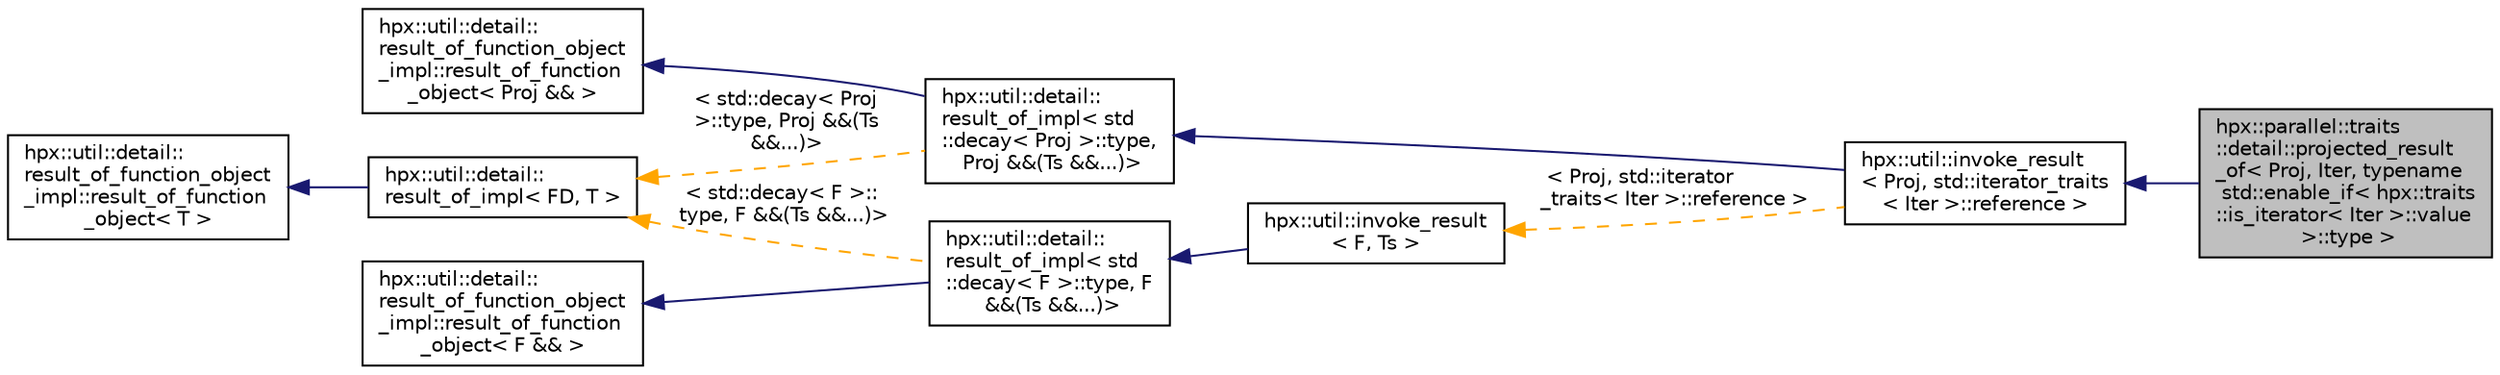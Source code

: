 digraph "hpx::parallel::traits::detail::projected_result_of&lt; Proj, Iter, typename std::enable_if&lt; hpx::traits::is_iterator&lt; Iter &gt;::value &gt;::type &gt;"
{
  edge [fontname="Helvetica",fontsize="10",labelfontname="Helvetica",labelfontsize="10"];
  node [fontname="Helvetica",fontsize="10",shape=record];
  rankdir="LR";
  Node9 [label="hpx::parallel::traits\l::detail::projected_result\l_of\< Proj, Iter, typename\l std::enable_if\< hpx::traits\l::is_iterator\< Iter \>::value\l \>::type \>",height=0.2,width=0.4,color="black", fillcolor="grey75", style="filled", fontcolor="black"];
  Node10 -> Node9 [dir="back",color="midnightblue",fontsize="10",style="solid",fontname="Helvetica"];
  Node10 [label="hpx::util::invoke_result\l\< Proj, std::iterator_traits\l\< Iter \>::reference \>",height=0.2,width=0.4,color="black", fillcolor="white", style="filled",URL="$d6/df1/structhpx_1_1util_1_1invoke__result.html"];
  Node11 -> Node10 [dir="back",color="midnightblue",fontsize="10",style="solid",fontname="Helvetica"];
  Node11 [label="hpx::util::detail::\lresult_of_impl\< std\l::decay\< Proj \>::type,\l Proj &&(Ts &&...)\>",height=0.2,width=0.4,color="black", fillcolor="white", style="filled",URL="$dc/dbd/structhpx_1_1util_1_1detail_1_1result__of__impl.html"];
  Node12 -> Node11 [dir="back",color="midnightblue",fontsize="10",style="solid",fontname="Helvetica"];
  Node12 [label="hpx::util::detail::\lresult_of_function_object\l_impl::result_of_function\l_object\< Proj && \>",height=0.2,width=0.4,color="black", fillcolor="white", style="filled",URL="$dc/db3/structhpx_1_1util_1_1detail_1_1result__of__function__object__impl_1_1result__of__function__object.html"];
  Node13 -> Node11 [dir="back",color="orange",fontsize="10",style="dashed",label=" \< std::decay\< Proj\l \>::type, Proj &&(Ts\l &&...)\>" ,fontname="Helvetica"];
  Node13 [label="hpx::util::detail::\lresult_of_impl\< FD, T \>",height=0.2,width=0.4,color="black", fillcolor="white", style="filled",URL="$dc/dbd/structhpx_1_1util_1_1detail_1_1result__of__impl.html"];
  Node14 -> Node13 [dir="back",color="midnightblue",fontsize="10",style="solid",fontname="Helvetica"];
  Node14 [label="hpx::util::detail::\lresult_of_function_object\l_impl::result_of_function\l_object\< T \>",height=0.2,width=0.4,color="black", fillcolor="white", style="filled",URL="$dc/db3/structhpx_1_1util_1_1detail_1_1result__of__function__object__impl_1_1result__of__function__object.html"];
  Node15 -> Node10 [dir="back",color="orange",fontsize="10",style="dashed",label=" \< Proj, std::iterator\l_traits\< Iter \>::reference \>" ,fontname="Helvetica"];
  Node15 [label="hpx::util::invoke_result\l\< F, Ts \>",height=0.2,width=0.4,color="black", fillcolor="white", style="filled",URL="$d6/df1/structhpx_1_1util_1_1invoke__result.html"];
  Node16 -> Node15 [dir="back",color="midnightblue",fontsize="10",style="solid",fontname="Helvetica"];
  Node16 [label="hpx::util::detail::\lresult_of_impl\< std\l::decay\< F \>::type, F\l &&(Ts &&...)\>",height=0.2,width=0.4,color="black", fillcolor="white", style="filled",URL="$dc/dbd/structhpx_1_1util_1_1detail_1_1result__of__impl.html"];
  Node17 -> Node16 [dir="back",color="midnightblue",fontsize="10",style="solid",fontname="Helvetica"];
  Node17 [label="hpx::util::detail::\lresult_of_function_object\l_impl::result_of_function\l_object\< F && \>",height=0.2,width=0.4,color="black", fillcolor="white", style="filled",URL="$dc/db3/structhpx_1_1util_1_1detail_1_1result__of__function__object__impl_1_1result__of__function__object.html"];
  Node13 -> Node16 [dir="back",color="orange",fontsize="10",style="dashed",label=" \< std::decay\< F \>::\ltype, F &&(Ts &&...)\>" ,fontname="Helvetica"];
}
